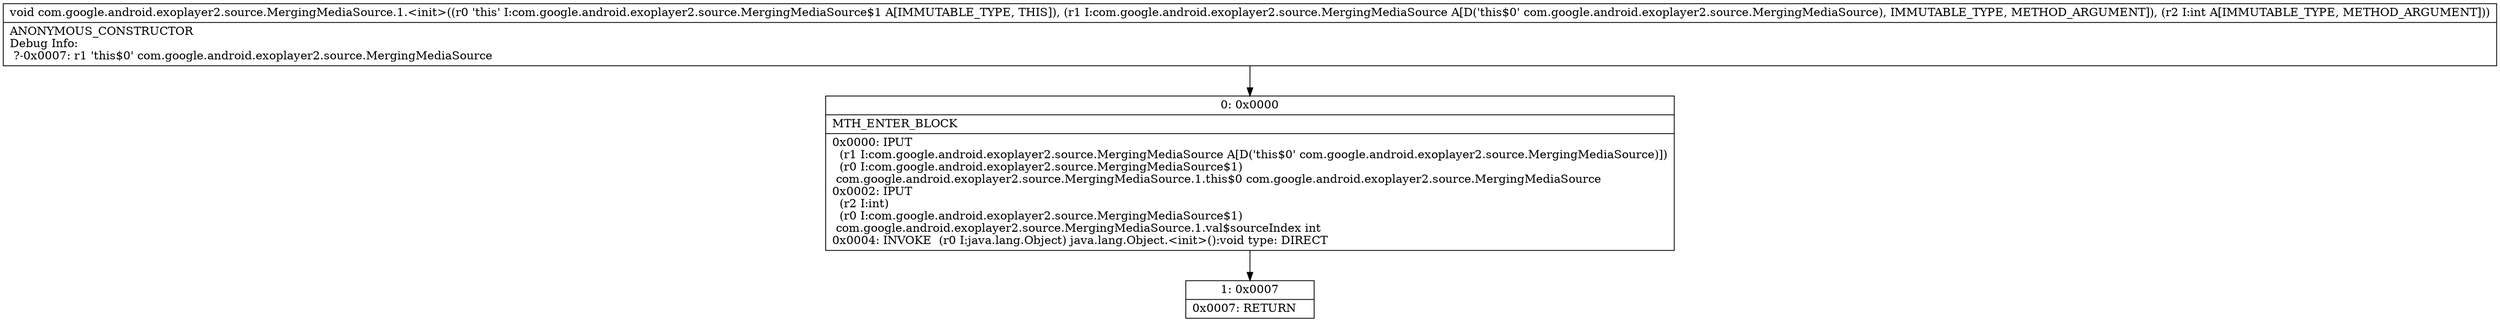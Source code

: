 digraph "CFG forcom.google.android.exoplayer2.source.MergingMediaSource.1.\<init\>(Lcom\/google\/android\/exoplayer2\/source\/MergingMediaSource;I)V" {
Node_0 [shape=record,label="{0\:\ 0x0000|MTH_ENTER_BLOCK\l|0x0000: IPUT  \l  (r1 I:com.google.android.exoplayer2.source.MergingMediaSource A[D('this$0' com.google.android.exoplayer2.source.MergingMediaSource)])\l  (r0 I:com.google.android.exoplayer2.source.MergingMediaSource$1)\l com.google.android.exoplayer2.source.MergingMediaSource.1.this$0 com.google.android.exoplayer2.source.MergingMediaSource \l0x0002: IPUT  \l  (r2 I:int)\l  (r0 I:com.google.android.exoplayer2.source.MergingMediaSource$1)\l com.google.android.exoplayer2.source.MergingMediaSource.1.val$sourceIndex int \l0x0004: INVOKE  (r0 I:java.lang.Object) java.lang.Object.\<init\>():void type: DIRECT \l}"];
Node_1 [shape=record,label="{1\:\ 0x0007|0x0007: RETURN   \l}"];
MethodNode[shape=record,label="{void com.google.android.exoplayer2.source.MergingMediaSource.1.\<init\>((r0 'this' I:com.google.android.exoplayer2.source.MergingMediaSource$1 A[IMMUTABLE_TYPE, THIS]), (r1 I:com.google.android.exoplayer2.source.MergingMediaSource A[D('this$0' com.google.android.exoplayer2.source.MergingMediaSource), IMMUTABLE_TYPE, METHOD_ARGUMENT]), (r2 I:int A[IMMUTABLE_TYPE, METHOD_ARGUMENT]))  | ANONYMOUS_CONSTRUCTOR\lDebug Info:\l  ?\-0x0007: r1 'this$0' com.google.android.exoplayer2.source.MergingMediaSource\l}"];
MethodNode -> Node_0;
Node_0 -> Node_1;
}

